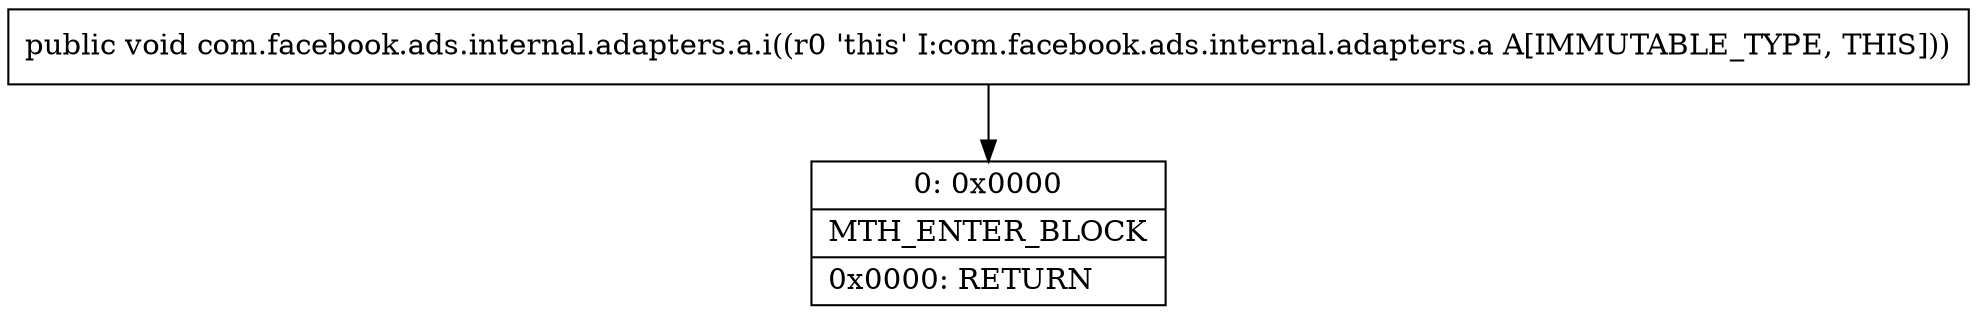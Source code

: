 digraph "CFG forcom.facebook.ads.internal.adapters.a.i()V" {
Node_0 [shape=record,label="{0\:\ 0x0000|MTH_ENTER_BLOCK\l|0x0000: RETURN   \l}"];
MethodNode[shape=record,label="{public void com.facebook.ads.internal.adapters.a.i((r0 'this' I:com.facebook.ads.internal.adapters.a A[IMMUTABLE_TYPE, THIS])) }"];
MethodNode -> Node_0;
}

